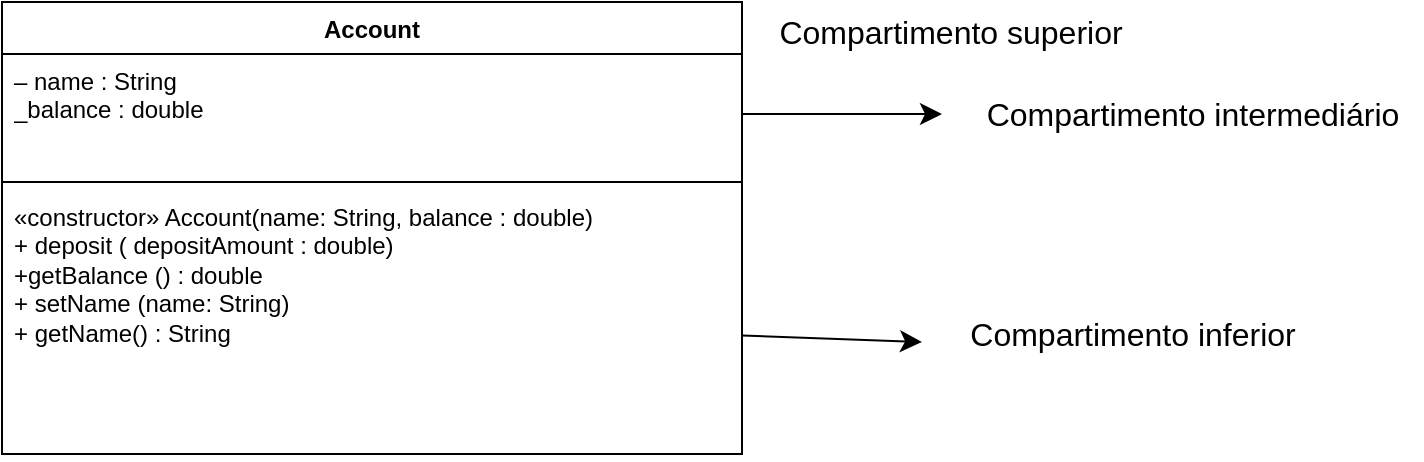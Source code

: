 <mxfile version="28.0.3">
  <diagram name="Página-1" id="rFR8K_7sO5eIyXem7-WY">
    <mxGraphModel dx="537" dy="1836" grid="1" gridSize="10" guides="1" tooltips="1" connect="1" arrows="1" fold="1" page="1" pageScale="1" pageWidth="827" pageHeight="1169" math="0" shadow="0">
      <root>
        <mxCell id="0" />
        <mxCell id="1" parent="0" />
        <mxCell id="z7XcYatPvUQ4AWnQfeAj-2" value="&lt;div&gt;Account&lt;/div&gt;&lt;div&gt;&lt;br&gt;&lt;/div&gt;" style="swimlane;fontStyle=1;align=center;verticalAlign=top;childLayout=stackLayout;horizontal=1;startSize=26;horizontalStack=0;resizeParent=1;resizeParentMax=0;resizeLast=0;collapsible=1;marginBottom=0;whiteSpace=wrap;html=1;" parent="1" vertex="1">
          <mxGeometry x="40" y="-360" width="370" height="226" as="geometry" />
        </mxCell>
        <mxCell id="yP7QUt1Fur2RPfK34HX2-2" style="edgeStyle=none;curved=1;rounded=0;orthogonalLoop=1;jettySize=auto;html=1;fontSize=12;startSize=8;endSize=8;" edge="1" parent="z7XcYatPvUQ4AWnQfeAj-2" source="z7XcYatPvUQ4AWnQfeAj-3">
          <mxGeometry relative="1" as="geometry">
            <mxPoint x="470" y="56" as="targetPoint" />
          </mxGeometry>
        </mxCell>
        <mxCell id="z7XcYatPvUQ4AWnQfeAj-3" value="– name : String&lt;div&gt;_balance : double&lt;/div&gt;" style="text;strokeColor=none;fillColor=none;align=left;verticalAlign=top;spacingLeft=4;spacingRight=4;overflow=hidden;rotatable=0;points=[[0,0.5],[1,0.5]];portConstraint=eastwest;whiteSpace=wrap;html=1;" parent="z7XcYatPvUQ4AWnQfeAj-2" vertex="1">
          <mxGeometry y="26" width="370" height="60" as="geometry" />
        </mxCell>
        <mxCell id="z7XcYatPvUQ4AWnQfeAj-4" value="" style="line;strokeWidth=1;fillColor=none;align=left;verticalAlign=middle;spacingTop=-1;spacingLeft=3;spacingRight=3;rotatable=0;labelPosition=right;points=[];portConstraint=eastwest;strokeColor=inherit;" parent="z7XcYatPvUQ4AWnQfeAj-2" vertex="1">
          <mxGeometry y="86" width="370" height="8" as="geometry" />
        </mxCell>
        <mxCell id="yP7QUt1Fur2RPfK34HX2-1" style="edgeStyle=none;curved=1;rounded=0;orthogonalLoop=1;jettySize=auto;html=1;fontSize=12;startSize=8;endSize=8;" edge="1" parent="z7XcYatPvUQ4AWnQfeAj-2" source="z7XcYatPvUQ4AWnQfeAj-5">
          <mxGeometry relative="1" as="geometry">
            <mxPoint x="460" y="170" as="targetPoint" />
          </mxGeometry>
        </mxCell>
        <mxCell id="z7XcYatPvUQ4AWnQfeAj-5" value="&lt;div&gt;«constructor» Account(name: String, balance : double)&lt;/div&gt;&lt;div&gt;+ deposit ( depositAmount : double)&lt;/div&gt;&lt;div&gt;+getBalance () : double&lt;/div&gt;&lt;div&gt;+ setName (name: String)&lt;/div&gt;&lt;div&gt;+ getName() : String&lt;/div&gt;" style="text;strokeColor=none;fillColor=none;align=left;verticalAlign=top;spacingLeft=4;spacingRight=4;overflow=hidden;rotatable=0;points=[[0,0.5],[1,0.5]];portConstraint=eastwest;whiteSpace=wrap;html=1;" parent="z7XcYatPvUQ4AWnQfeAj-2" vertex="1">
          <mxGeometry y="94" width="370" height="132" as="geometry" />
        </mxCell>
        <mxCell id="yP7QUt1Fur2RPfK34HX2-3" value="Compartimento inferior" style="text;html=1;align=center;verticalAlign=middle;resizable=0;points=[];autosize=1;strokeColor=none;fillColor=none;fontSize=16;" vertex="1" parent="1">
          <mxGeometry x="510" y="-209" width="190" height="30" as="geometry" />
        </mxCell>
        <mxCell id="yP7QUt1Fur2RPfK34HX2-4" value="Compartimento intermediário" style="text;html=1;align=center;verticalAlign=middle;resizable=0;points=[];autosize=1;strokeColor=none;fillColor=none;fontSize=16;" vertex="1" parent="1">
          <mxGeometry x="520" y="-319" width="230" height="30" as="geometry" />
        </mxCell>
        <mxCell id="yP7QUt1Fur2RPfK34HX2-5" value="Compartimento superior" style="text;html=1;align=center;verticalAlign=middle;resizable=0;points=[];autosize=1;strokeColor=none;fillColor=none;fontSize=16;" vertex="1" parent="1">
          <mxGeometry x="414" y="-360" width="200" height="30" as="geometry" />
        </mxCell>
      </root>
    </mxGraphModel>
  </diagram>
</mxfile>
